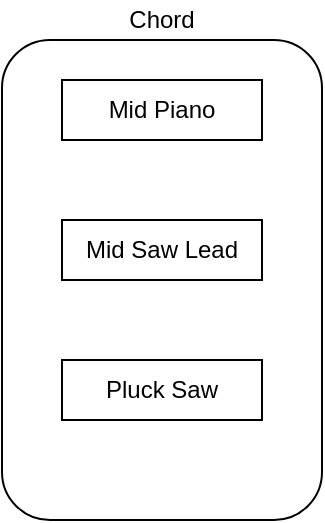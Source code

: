<mxfile version="13.6.6" type="github"><diagram id="prtHgNgQTEPvFCAcTncT" name="Page-1"><mxGraphModel dx="731" dy="459" grid="1" gridSize="10" guides="1" tooltips="1" connect="1" arrows="1" fold="1" page="1" pageScale="1" pageWidth="827" pageHeight="1169" math="0" shadow="0"><root><mxCell id="0"/><mxCell id="1" parent="0"/><mxCell id="bnhKfsqBmvO_kJ1Efvbr-1" value="" style="rounded=1;whiteSpace=wrap;html=1;" vertex="1" parent="1"><mxGeometry x="240" y="320" width="160" height="240" as="geometry"/></mxCell><mxCell id="bnhKfsqBmvO_kJ1Efvbr-2" value="Chord" style="text;html=1;strokeColor=none;fillColor=none;align=center;verticalAlign=middle;whiteSpace=wrap;rounded=0;" vertex="1" parent="1"><mxGeometry x="300" y="300" width="40" height="20" as="geometry"/></mxCell><mxCell id="bnhKfsqBmvO_kJ1Efvbr-3" value="Mid Piano" style="rounded=0;whiteSpace=wrap;html=1;" vertex="1" parent="1"><mxGeometry x="270" y="340" width="100" height="30" as="geometry"/></mxCell><mxCell id="bnhKfsqBmvO_kJ1Efvbr-4" value="Mid Saw Lead" style="rounded=0;whiteSpace=wrap;html=1;" vertex="1" parent="1"><mxGeometry x="270" y="410" width="100" height="30" as="geometry"/></mxCell><mxCell id="bnhKfsqBmvO_kJ1Efvbr-5" value="Pluck Saw" style="rounded=0;whiteSpace=wrap;html=1;" vertex="1" parent="1"><mxGeometry x="270" y="480" width="100" height="30" as="geometry"/></mxCell></root></mxGraphModel></diagram></mxfile>
